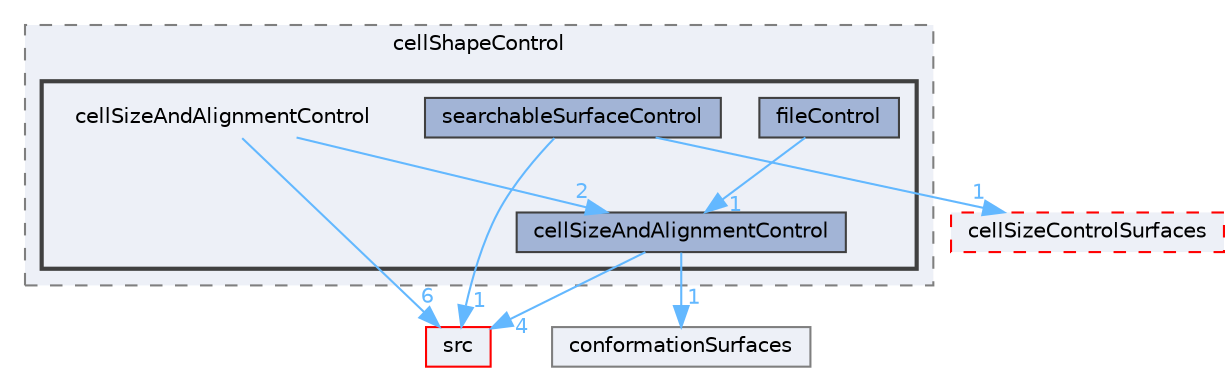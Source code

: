 digraph "applications/utilities/mesh/generation/foamyMesh/conformalVoronoiMesh/cellShapeControl/cellSizeAndAlignmentControl"
{
 // LATEX_PDF_SIZE
  bgcolor="transparent";
  edge [fontname=Helvetica,fontsize=10,labelfontname=Helvetica,labelfontsize=10];
  node [fontname=Helvetica,fontsize=10,shape=box,height=0.2,width=0.4];
  compound=true
  subgraph clusterdir_5088df82dcf25da56e0bc3a1a53ca996 {
    graph [ bgcolor="#edf0f7", pencolor="grey50", label="cellShapeControl", fontname=Helvetica,fontsize=10 style="filled,dashed", URL="dir_5088df82dcf25da56e0bc3a1a53ca996.html",tooltip=""]
  subgraph clusterdir_0fac8db952babc557e0fb20d3086a2fc {
    graph [ bgcolor="#edf0f7", pencolor="grey25", label="", fontname=Helvetica,fontsize=10 style="filled,bold", URL="dir_0fac8db952babc557e0fb20d3086a2fc.html",tooltip=""]
    dir_0fac8db952babc557e0fb20d3086a2fc [shape=plaintext, label="cellSizeAndAlignmentControl"];
  dir_ceb700f6c96a4df8330d59bb3498b205 [label="cellSizeAndAlignmentControl", fillcolor="#a2b4d6", color="grey25", style="filled", URL="dir_ceb700f6c96a4df8330d59bb3498b205.html",tooltip=""];
  dir_be7c2e87f43f41877588ffab7d0e02df [label="fileControl", fillcolor="#a2b4d6", color="grey25", style="filled", URL="dir_be7c2e87f43f41877588ffab7d0e02df.html",tooltip=""];
  dir_54685045831cda5e95e7d92c081c6dca [label="searchableSurfaceControl", fillcolor="#a2b4d6", color="grey25", style="filled", URL="dir_54685045831cda5e95e7d92c081c6dca.html",tooltip=""];
  }
  }
  dir_68267d1309a1af8e8297ef4c3efbcdba [label="src", fillcolor="#edf0f7", color="red", style="filled", URL="dir_68267d1309a1af8e8297ef4c3efbcdba.html",tooltip=""];
  dir_2620dcc07dc81ce1ef4379237ffdbf3e [label="conformationSurfaces", fillcolor="#edf0f7", color="grey50", style="filled", URL="dir_2620dcc07dc81ce1ef4379237ffdbf3e.html",tooltip=""];
  dir_778c82a8af8b45b8f10407162d229375 [label="cellSizeControlSurfaces", fillcolor="#edf0f7", color="red", style="filled,dashed", URL="dir_778c82a8af8b45b8f10407162d229375.html",tooltip=""];
  dir_0fac8db952babc557e0fb20d3086a2fc->dir_68267d1309a1af8e8297ef4c3efbcdba [headlabel="6", labeldistance=1.5 headhref="dir_000435_003729.html" href="dir_000435_003729.html" color="steelblue1" fontcolor="steelblue1"];
  dir_0fac8db952babc557e0fb20d3086a2fc->dir_ceb700f6c96a4df8330d59bb3498b205 [headlabel="2", labeldistance=1.5 headhref="dir_000435_000436.html" href="dir_000435_000436.html" color="steelblue1" fontcolor="steelblue1"];
  dir_ceb700f6c96a4df8330d59bb3498b205->dir_2620dcc07dc81ce1ef4379237ffdbf3e [headlabel="1", labeldistance=1.5 headhref="dir_000436_000608.html" href="dir_000436_000608.html" color="steelblue1" fontcolor="steelblue1"];
  dir_ceb700f6c96a4df8330d59bb3498b205->dir_68267d1309a1af8e8297ef4c3efbcdba [headlabel="4", labeldistance=1.5 headhref="dir_000436_003729.html" href="dir_000436_003729.html" color="steelblue1" fontcolor="steelblue1"];
  dir_be7c2e87f43f41877588ffab7d0e02df->dir_ceb700f6c96a4df8330d59bb3498b205 [headlabel="1", labeldistance=1.5 headhref="dir_001351_000436.html" href="dir_001351_000436.html" color="steelblue1" fontcolor="steelblue1"];
  dir_54685045831cda5e95e7d92c081c6dca->dir_68267d1309a1af8e8297ef4c3efbcdba [headlabel="1", labeldistance=1.5 headhref="dir_003458_003729.html" href="dir_003458_003729.html" color="steelblue1" fontcolor="steelblue1"];
  dir_54685045831cda5e95e7d92c081c6dca->dir_778c82a8af8b45b8f10407162d229375 [headlabel="1", labeldistance=1.5 headhref="dir_003458_000440.html" href="dir_003458_000440.html" color="steelblue1" fontcolor="steelblue1"];
}
